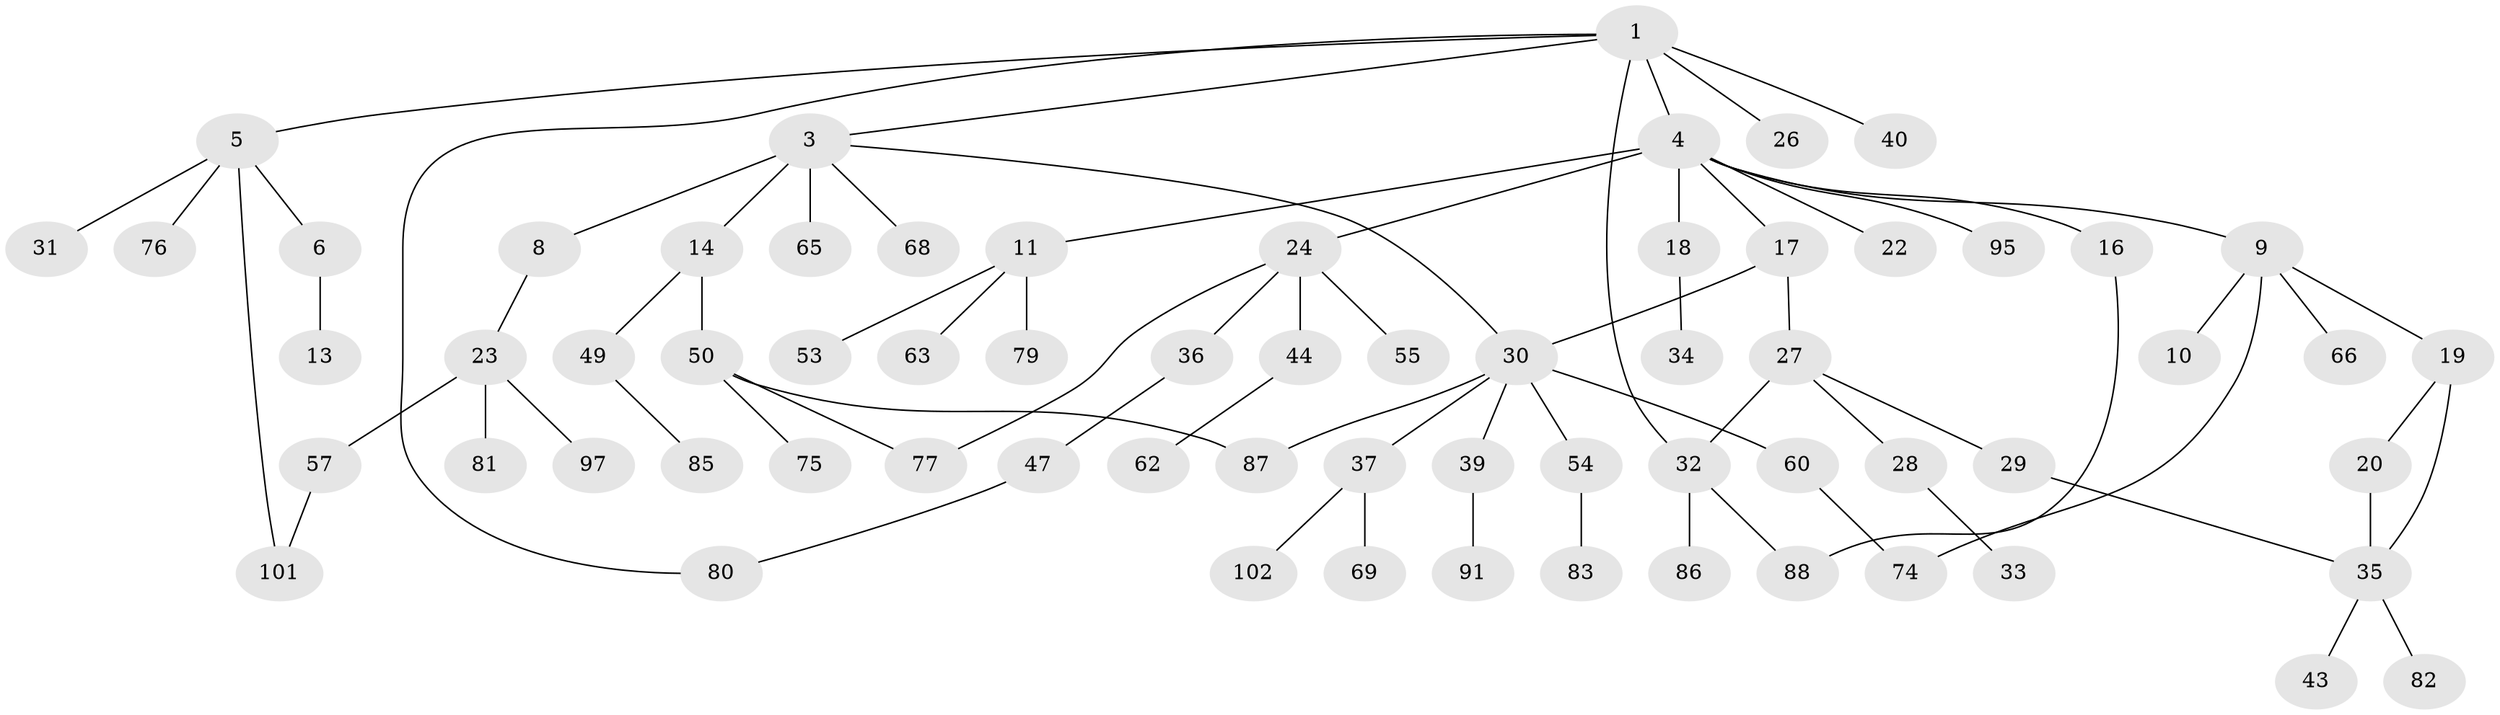 // Generated by graph-tools (version 1.1) at 2025/51/02/27/25 19:51:40]
// undirected, 67 vertices, 76 edges
graph export_dot {
graph [start="1"]
  node [color=gray90,style=filled];
  1 [super="+2"];
  3 [super="+7"];
  4 [super="+12"];
  5 [super="+96"];
  6 [super="+21"];
  8;
  9 [super="+56"];
  10;
  11 [super="+15"];
  13;
  14 [super="+78"];
  16 [super="+100"];
  17 [super="+25"];
  18 [super="+73"];
  19 [super="+71"];
  20 [super="+45"];
  22 [super="+48"];
  23 [super="+46"];
  24 [super="+42"];
  26;
  27 [super="+51"];
  28 [super="+84"];
  29 [super="+41"];
  30 [super="+38"];
  31;
  32 [super="+52"];
  33;
  34;
  35 [super="+59"];
  36;
  37 [super="+99"];
  39 [super="+64"];
  40;
  43;
  44;
  47 [super="+72"];
  49 [super="+58"];
  50;
  53;
  54 [super="+61"];
  55;
  57 [super="+70"];
  60 [super="+67"];
  62 [super="+94"];
  63 [super="+93"];
  65 [super="+89"];
  66;
  68;
  69;
  74;
  75;
  76;
  77 [super="+90"];
  79;
  80;
  81;
  82;
  83;
  85;
  86 [super="+92"];
  87 [super="+98"];
  88;
  91;
  95;
  97;
  101;
  102;
  1 -- 3;
  1 -- 4;
  1 -- 5;
  1 -- 26 [weight=2];
  1 -- 32;
  1 -- 80;
  1 -- 40;
  3 -- 8;
  3 -- 65;
  3 -- 68;
  3 -- 30;
  3 -- 14 [weight=2];
  4 -- 9;
  4 -- 11;
  4 -- 22;
  4 -- 95;
  4 -- 16;
  4 -- 17;
  4 -- 18;
  4 -- 24;
  5 -- 6;
  5 -- 31;
  5 -- 76;
  5 -- 101;
  6 -- 13;
  8 -- 23;
  9 -- 10;
  9 -- 19;
  9 -- 66;
  9 -- 74;
  11 -- 53;
  11 -- 63;
  11 -- 79;
  14 -- 49;
  14 -- 50;
  16 -- 88;
  17 -- 27;
  17 -- 30;
  18 -- 34;
  19 -- 20;
  19 -- 35;
  20 -- 35;
  23 -- 81;
  23 -- 57;
  23 -- 97;
  24 -- 36;
  24 -- 55;
  24 -- 44;
  24 -- 77;
  27 -- 28;
  27 -- 29;
  27 -- 32 [weight=2];
  28 -- 33;
  29 -- 35;
  30 -- 37;
  30 -- 39;
  30 -- 54;
  30 -- 60;
  30 -- 87;
  32 -- 86;
  32 -- 88;
  35 -- 43;
  35 -- 82;
  36 -- 47;
  37 -- 69;
  37 -- 102;
  39 -- 91;
  44 -- 62;
  47 -- 80;
  49 -- 85;
  50 -- 75;
  50 -- 77;
  50 -- 87;
  54 -- 83;
  57 -- 101;
  60 -- 74;
}
